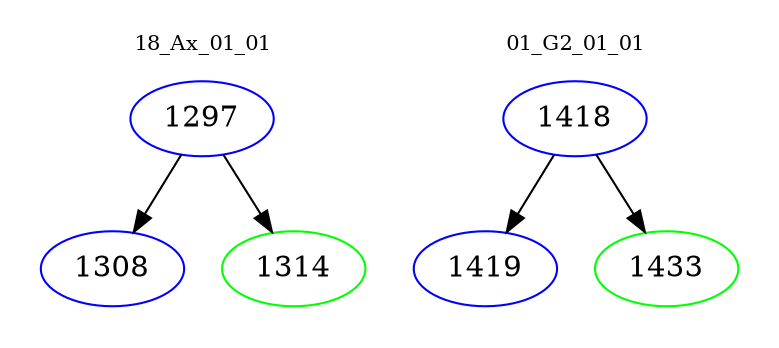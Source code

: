 digraph{
subgraph cluster_0 {
color = white
label = "18_Ax_01_01";
fontsize=10;
T0_1297 [label="1297", color="blue"]
T0_1297 -> T0_1308 [color="black"]
T0_1308 [label="1308", color="blue"]
T0_1297 -> T0_1314 [color="black"]
T0_1314 [label="1314", color="green"]
}
subgraph cluster_1 {
color = white
label = "01_G2_01_01";
fontsize=10;
T1_1418 [label="1418", color="blue"]
T1_1418 -> T1_1419 [color="black"]
T1_1419 [label="1419", color="blue"]
T1_1418 -> T1_1433 [color="black"]
T1_1433 [label="1433", color="green"]
}
}
